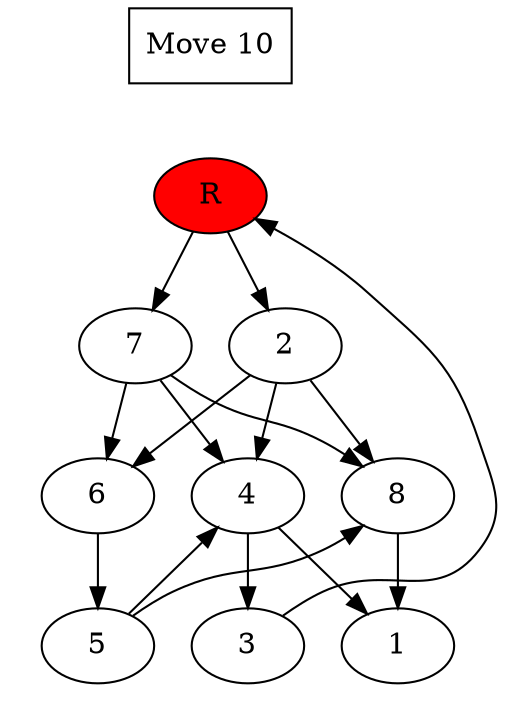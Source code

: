 digraph prb70_move_10 {
	dummy [label="Move 10" shape=box]
	dummy -> 9 [style=invis]
	9 -> 7
	9 -> 2
	subgraph cluster_0 {
		peripheries=0
		9 [label=R fillcolor="#ff0000" style=filled]
	}
	2 -> 8
	2 -> 6
	2 -> 4
	7 -> 8
	7 -> 6
	7 -> 4
	subgraph cluster_1 {
		peripheries=0
		2
		7
	}
	4 -> 3
	4 -> 1
	6 -> 5
	8 -> 1
	subgraph cluster_2 {
		peripheries=0
		4
		6
		8
	}
	3 -> 9 [constraint=false]
	5 -> 8 [constraint=false]
	5 -> 4 [constraint=false]
	subgraph cluster_3 {
		peripheries=0
		1
		3
		5
	}
}
